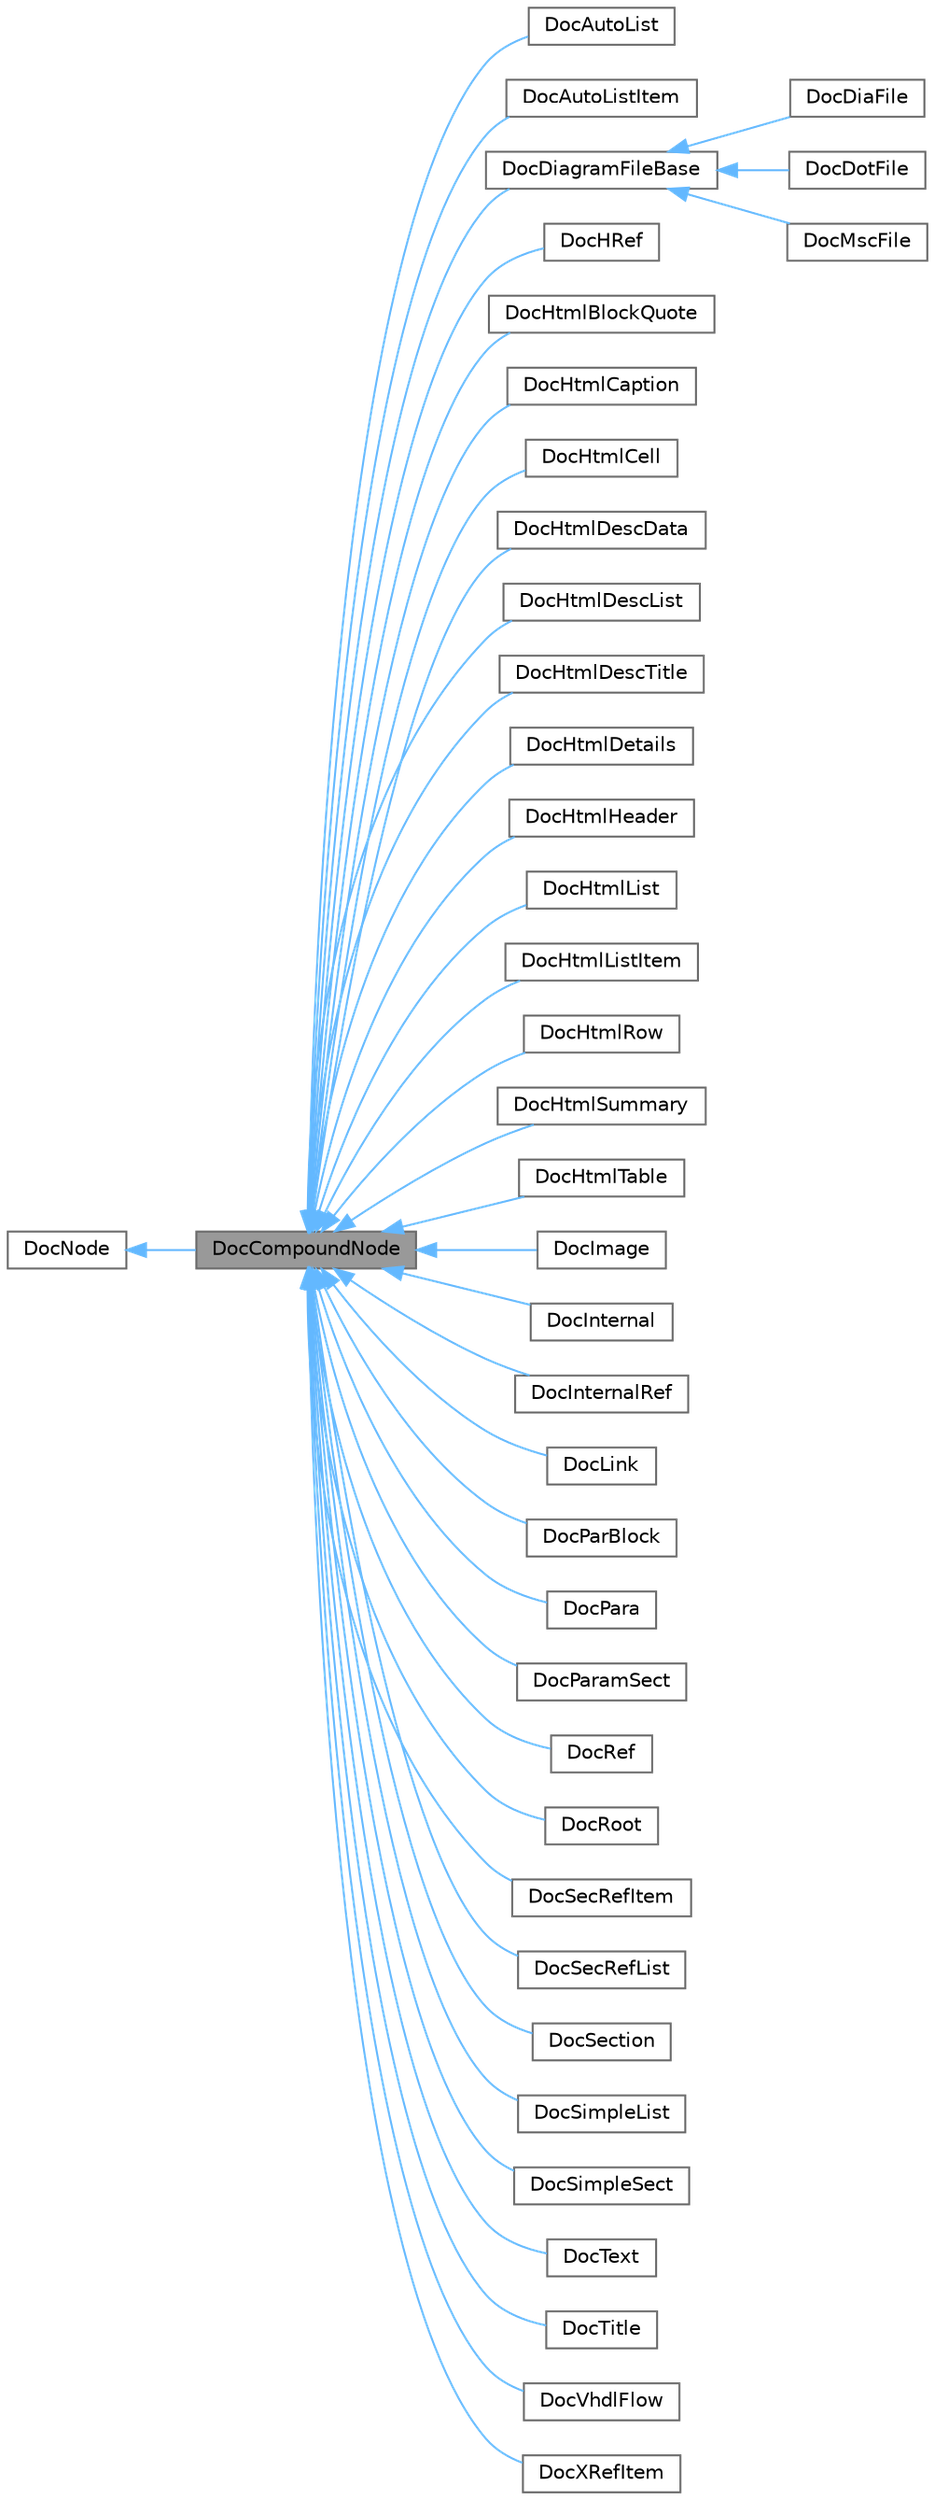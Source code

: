 digraph "DocCompoundNode"
{
 // INTERACTIVE_SVG=YES
 // LATEX_PDF_SIZE
  bgcolor="transparent";
  edge [fontname=Helvetica,fontsize=10,labelfontname=Helvetica,labelfontsize=10];
  node [fontname=Helvetica,fontsize=10,shape=box,height=0.2,width=0.4];
  rankdir="LR";
  Node1 [id="Node000001",label="DocCompoundNode",height=0.2,width=0.4,color="gray40", fillcolor="grey60", style="filled", fontcolor="black",tooltip="Base class for nodes with children."];
  Node2 -> Node1 [id="edge1_Node000001_Node000002",dir="back",color="steelblue1",style="solid",tooltip=" "];
  Node2 [id="Node000002",label="DocNode",height=0.2,width=0.4,color="gray40", fillcolor="white", style="filled",URL="$d9/d0e/class_doc_node.html",tooltip="Abstract node interface with type information."];
  Node1 -> Node3 [id="edge2_Node000001_Node000003",dir="back",color="steelblue1",style="solid",tooltip=" "];
  Node3 [id="Node000003",label="DocAutoList",height=0.2,width=0.4,color="gray40", fillcolor="white", style="filled",URL="$d1/d3f/class_doc_auto_list.html",tooltip="Node representing an auto List."];
  Node1 -> Node4 [id="edge3_Node000001_Node000004",dir="back",color="steelblue1",style="solid",tooltip=" "];
  Node4 [id="Node000004",label="DocAutoListItem",height=0.2,width=0.4,color="gray40", fillcolor="white", style="filled",URL="$d8/df9/class_doc_auto_list_item.html",tooltip="Node representing an item of a auto list."];
  Node1 -> Node5 [id="edge4_Node000001_Node000005",dir="back",color="steelblue1",style="solid",tooltip=" "];
  Node5 [id="Node000005",label="DocDiagramFileBase",height=0.2,width=0.4,color="gray40", fillcolor="white", style="filled",URL="$d3/d7c/class_doc_diagram_file_base.html",tooltip=" "];
  Node5 -> Node6 [id="edge5_Node000005_Node000006",dir="back",color="steelblue1",style="solid",tooltip=" "];
  Node6 [id="Node000006",label="DocDiaFile",height=0.2,width=0.4,color="gray40", fillcolor="white", style="filled",URL="$d6/ddb/class_doc_dia_file.html",tooltip="Node representing a dia file."];
  Node5 -> Node7 [id="edge6_Node000005_Node000007",dir="back",color="steelblue1",style="solid",tooltip=" "];
  Node7 [id="Node000007",label="DocDotFile",height=0.2,width=0.4,color="gray40", fillcolor="white", style="filled",URL="$df/d37/class_doc_dot_file.html",tooltip="Node representing a dot file."];
  Node5 -> Node8 [id="edge7_Node000005_Node000008",dir="back",color="steelblue1",style="solid",tooltip=" "];
  Node8 [id="Node000008",label="DocMscFile",height=0.2,width=0.4,color="gray40", fillcolor="white", style="filled",URL="$d3/d7d/class_doc_msc_file.html",tooltip="Node representing a msc file."];
  Node1 -> Node9 [id="edge8_Node000001_Node000009",dir="back",color="steelblue1",style="solid",tooltip=" "];
  Node9 [id="Node000009",label="DocHRef",height=0.2,width=0.4,color="gray40", fillcolor="white", style="filled",URL="$d9/d10/class_doc_h_ref.html",tooltip="Node representing a Hypertext reference."];
  Node1 -> Node10 [id="edge9_Node000001_Node000010",dir="back",color="steelblue1",style="solid",tooltip=" "];
  Node10 [id="Node000010",label="DocHtmlBlockQuote",height=0.2,width=0.4,color="gray40", fillcolor="white", style="filled",URL="$d9/dd3/class_doc_html_block_quote.html",tooltip="Node representing an HTML blockquote."];
  Node1 -> Node11 [id="edge10_Node000001_Node000011",dir="back",color="steelblue1",style="solid",tooltip=" "];
  Node11 [id="Node000011",label="DocHtmlCaption",height=0.2,width=0.4,color="gray40", fillcolor="white", style="filled",URL="$d0/dc7/class_doc_html_caption.html",tooltip="Node representing a HTML table caption."];
  Node1 -> Node12 [id="edge11_Node000001_Node000012",dir="back",color="steelblue1",style="solid",tooltip=" "];
  Node12 [id="Node000012",label="DocHtmlCell",height=0.2,width=0.4,color="gray40", fillcolor="white", style="filled",URL="$d1/d56/class_doc_html_cell.html",tooltip="Node representing a HTML table cell."];
  Node1 -> Node13 [id="edge12_Node000001_Node000013",dir="back",color="steelblue1",style="solid",tooltip=" "];
  Node13 [id="Node000013",label="DocHtmlDescData",height=0.2,width=0.4,color="gray40", fillcolor="white", style="filled",URL="$dd/d88/class_doc_html_desc_data.html",tooltip="Node representing a HTML description data."];
  Node1 -> Node14 [id="edge13_Node000001_Node000014",dir="back",color="steelblue1",style="solid",tooltip=" "];
  Node14 [id="Node000014",label="DocHtmlDescList",height=0.2,width=0.4,color="gray40", fillcolor="white", style="filled",URL="$df/d6f/class_doc_html_desc_list.html",tooltip="Node representing a Html description list."];
  Node1 -> Node15 [id="edge14_Node000001_Node000015",dir="back",color="steelblue1",style="solid",tooltip=" "];
  Node15 [id="Node000015",label="DocHtmlDescTitle",height=0.2,width=0.4,color="gray40", fillcolor="white", style="filled",URL="$dd/dd1/class_doc_html_desc_title.html",tooltip="Node representing a Html description item."];
  Node1 -> Node16 [id="edge15_Node000001_Node000016",dir="back",color="steelblue1",style="solid",tooltip=" "];
  Node16 [id="Node000016",label="DocHtmlDetails",height=0.2,width=0.4,color="gray40", fillcolor="white", style="filled",URL="$dc/dcc/class_doc_html_details.html",tooltip="Node Html details."];
  Node1 -> Node17 [id="edge16_Node000001_Node000017",dir="back",color="steelblue1",style="solid",tooltip=" "];
  Node17 [id="Node000017",label="DocHtmlHeader",height=0.2,width=0.4,color="gray40", fillcolor="white", style="filled",URL="$df/d24/class_doc_html_header.html",tooltip="Node Html heading."];
  Node1 -> Node18 [id="edge17_Node000001_Node000018",dir="back",color="steelblue1",style="solid",tooltip=" "];
  Node18 [id="Node000018",label="DocHtmlList",height=0.2,width=0.4,color="gray40", fillcolor="white", style="filled",URL="$d5/d42/class_doc_html_list.html",tooltip="Node representing a Html list."];
  Node1 -> Node19 [id="edge18_Node000001_Node000019",dir="back",color="steelblue1",style="solid",tooltip=" "];
  Node19 [id="Node000019",label="DocHtmlListItem",height=0.2,width=0.4,color="gray40", fillcolor="white", style="filled",URL="$df/da8/class_doc_html_list_item.html",tooltip="Node representing a HTML list item."];
  Node1 -> Node20 [id="edge19_Node000001_Node000020",dir="back",color="steelblue1",style="solid",tooltip=" "];
  Node20 [id="Node000020",label="DocHtmlRow",height=0.2,width=0.4,color="gray40", fillcolor="white", style="filled",URL="$d3/d16/class_doc_html_row.html",tooltip="Node representing a HTML table row."];
  Node1 -> Node21 [id="edge20_Node000001_Node000021",dir="back",color="steelblue1",style="solid",tooltip=" "];
  Node21 [id="Node000021",label="DocHtmlSummary",height=0.2,width=0.4,color="gray40", fillcolor="white", style="filled",URL="$df/d20/class_doc_html_summary.html",tooltip="Node Html summary."];
  Node1 -> Node22 [id="edge21_Node000001_Node000022",dir="back",color="steelblue1",style="solid",tooltip=" "];
  Node22 [id="Node000022",label="DocHtmlTable",height=0.2,width=0.4,color="gray40", fillcolor="white", style="filled",URL="$de/d79/class_doc_html_table.html",tooltip="Node representing a HTML table."];
  Node1 -> Node23 [id="edge22_Node000001_Node000023",dir="back",color="steelblue1",style="solid",tooltip=" "];
  Node23 [id="Node000023",label="DocImage",height=0.2,width=0.4,color="gray40", fillcolor="white", style="filled",URL="$db/dc8/class_doc_image.html",tooltip="Node representing an image."];
  Node1 -> Node24 [id="edge23_Node000001_Node000024",dir="back",color="steelblue1",style="solid",tooltip=" "];
  Node24 [id="Node000024",label="DocInternal",height=0.2,width=0.4,color="gray40", fillcolor="white", style="filled",URL="$db/d6d/class_doc_internal.html",tooltip="Node representing an internal section of documentation."];
  Node1 -> Node25 [id="edge24_Node000001_Node000025",dir="back",color="steelblue1",style="solid",tooltip=" "];
  Node25 [id="Node000025",label="DocInternalRef",height=0.2,width=0.4,color="gray40", fillcolor="white", style="filled",URL="$da/da2/class_doc_internal_ref.html",tooltip="Node representing an internal reference to some item."];
  Node1 -> Node26 [id="edge25_Node000001_Node000026",dir="back",color="steelblue1",style="solid",tooltip=" "];
  Node26 [id="Node000026",label="DocLink",height=0.2,width=0.4,color="gray40", fillcolor="white", style="filled",URL="$d5/dd3/class_doc_link.html",tooltip="Node representing a link to some item."];
  Node1 -> Node27 [id="edge26_Node000001_Node000027",dir="back",color="steelblue1",style="solid",tooltip=" "];
  Node27 [id="Node000027",label="DocParBlock",height=0.2,width=0.4,color="gray40", fillcolor="white", style="filled",URL="$d9/dd2/class_doc_par_block.html",tooltip="Node representing an block of paragraphs."];
  Node1 -> Node28 [id="edge27_Node000001_Node000028",dir="back",color="steelblue1",style="solid",tooltip=" "];
  Node28 [id="Node000028",label="DocPara",height=0.2,width=0.4,color="gray40", fillcolor="white", style="filled",URL="$d3/d01/class_doc_para.html",tooltip="Node representing a paragraph in the documentation tree."];
  Node1 -> Node29 [id="edge28_Node000001_Node000029",dir="back",color="steelblue1",style="solid",tooltip=" "];
  Node29 [id="Node000029",label="DocParamSect",height=0.2,width=0.4,color="gray40", fillcolor="white", style="filled",URL="$d1/d01/class_doc_param_sect.html",tooltip="Node representing a parameter section."];
  Node1 -> Node30 [id="edge29_Node000001_Node000030",dir="back",color="steelblue1",style="solid",tooltip=" "];
  Node30 [id="Node000030",label="DocRef",height=0.2,width=0.4,color="gray40", fillcolor="white", style="filled",URL="$d5/d68/class_doc_ref.html",tooltip="Node representing a reference to some item."];
  Node1 -> Node31 [id="edge30_Node000001_Node000031",dir="back",color="steelblue1",style="solid",tooltip=" "];
  Node31 [id="Node000031",label="DocRoot",height=0.2,width=0.4,color="gray40", fillcolor="white", style="filled",URL="$d8/ddb/class_doc_root.html",tooltip="Root node of documentation tree."];
  Node1 -> Node32 [id="edge31_Node000001_Node000032",dir="back",color="steelblue1",style="solid",tooltip=" "];
  Node32 [id="Node000032",label="DocSecRefItem",height=0.2,width=0.4,color="gray40", fillcolor="white", style="filled",URL="$de/d87/class_doc_sec_ref_item.html",tooltip="Node representing a reference to a section."];
  Node1 -> Node33 [id="edge32_Node000001_Node000033",dir="back",color="steelblue1",style="solid",tooltip=" "];
  Node33 [id="Node000033",label="DocSecRefList",height=0.2,width=0.4,color="gray40", fillcolor="white", style="filled",URL="$d3/ddb/class_doc_sec_ref_list.html",tooltip="Node representing a list of section references."];
  Node1 -> Node34 [id="edge33_Node000001_Node000034",dir="back",color="steelblue1",style="solid",tooltip=" "];
  Node34 [id="Node000034",label="DocSection",height=0.2,width=0.4,color="gray40", fillcolor="white", style="filled",URL="$d2/da3/class_doc_section.html",tooltip="Node representing a normal section."];
  Node1 -> Node35 [id="edge34_Node000001_Node000035",dir="back",color="steelblue1",style="solid",tooltip=" "];
  Node35 [id="Node000035",label="DocSimpleList",height=0.2,width=0.4,color="gray40", fillcolor="white", style="filled",URL="$dc/de6/class_doc_simple_list.html",tooltip="Node representing a simple list."];
  Node1 -> Node36 [id="edge35_Node000001_Node000036",dir="back",color="steelblue1",style="solid",tooltip=" "];
  Node36 [id="Node000036",label="DocSimpleSect",height=0.2,width=0.4,color="gray40", fillcolor="white", style="filled",URL="$de/d65/class_doc_simple_sect.html",tooltip="Node representing a simple section."];
  Node1 -> Node37 [id="edge36_Node000001_Node000037",dir="back",color="steelblue1",style="solid",tooltip=" "];
  Node37 [id="Node000037",label="DocText",height=0.2,width=0.4,color="gray40", fillcolor="white", style="filled",URL="$d0/d87/class_doc_text.html",tooltip="Root node of a text fragment."];
  Node1 -> Node38 [id="edge37_Node000001_Node000038",dir="back",color="steelblue1",style="solid",tooltip=" "];
  Node38 [id="Node000038",label="DocTitle",height=0.2,width=0.4,color="gray40", fillcolor="white", style="filled",URL="$d3/d1c/class_doc_title.html",tooltip="Node representing a simple section title."];
  Node1 -> Node39 [id="edge38_Node000001_Node000039",dir="back",color="steelblue1",style="solid",tooltip=" "];
  Node39 [id="Node000039",label="DocVhdlFlow",height=0.2,width=0.4,color="gray40", fillcolor="white", style="filled",URL="$d0/d89/class_doc_vhdl_flow.html",tooltip="Node representing a VHDL flow chart."];
  Node1 -> Node40 [id="edge39_Node000001_Node000040",dir="back",color="steelblue1",style="solid",tooltip=" "];
  Node40 [id="Node000040",label="DocXRefItem",height=0.2,width=0.4,color="gray40", fillcolor="white", style="filled",URL="$d0/d90/class_doc_x_ref_item.html",tooltip="Node representing an item of a cross-referenced list."];
}
